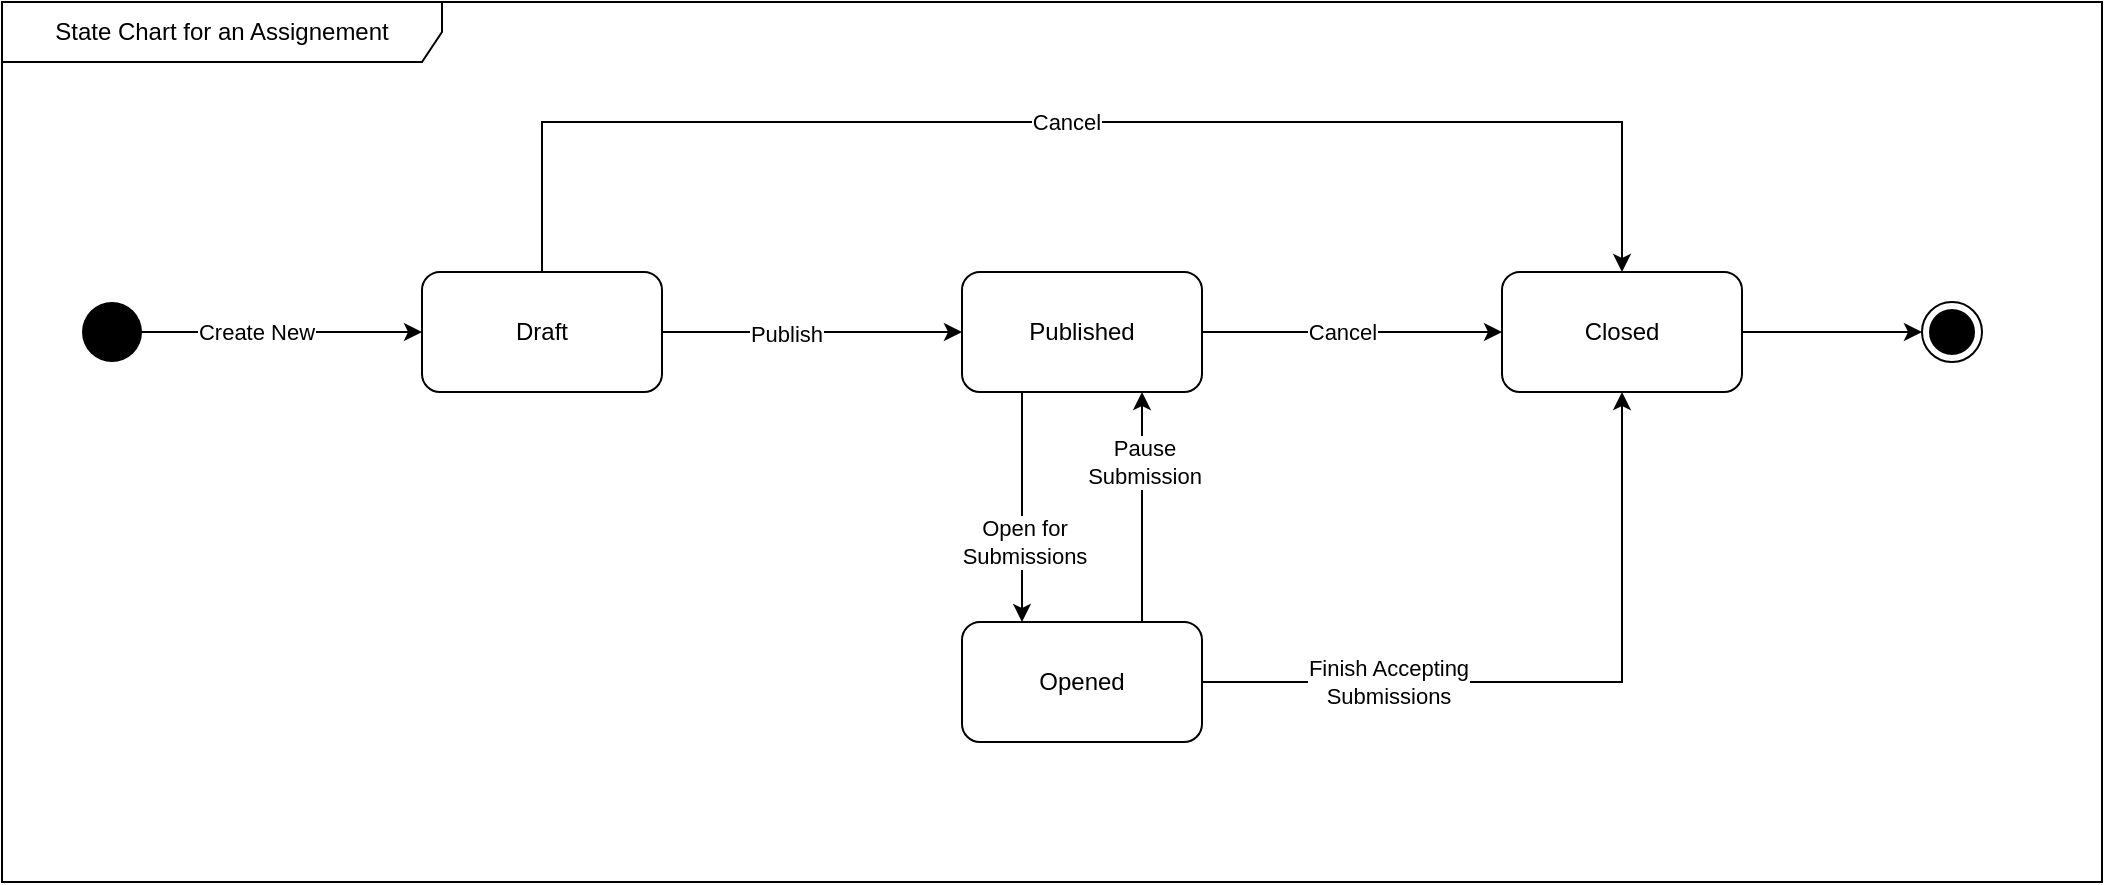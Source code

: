 <mxfile version="14.6.13" type="device"><diagram id="v-KbPuTwlLNceq8o2P60" name="Page-1"><mxGraphModel dx="2170" dy="1348" grid="1" gridSize="10" guides="1" tooltips="1" connect="1" arrows="1" fold="1" page="1" pageScale="1" pageWidth="850" pageHeight="1100" math="0" shadow="0"><root><mxCell id="0"/><mxCell id="1" parent="0"/><mxCell id="jrKmFqr9M_ZuKbwDEZaP-23" value="" style="group" vertex="1" connectable="0" parent="1"><mxGeometry x="280" y="300" width="1050" height="440" as="geometry"/></mxCell><mxCell id="jrKmFqr9M_ZuKbwDEZaP-1" value="" style="ellipse;fillColor=#000000;strokeColor=none;" vertex="1" parent="jrKmFqr9M_ZuKbwDEZaP-23"><mxGeometry x="40" y="150" width="30" height="30" as="geometry"/></mxCell><mxCell id="jrKmFqr9M_ZuKbwDEZaP-2" value="Draft" style="rounded=1;whiteSpace=wrap;html=1;" vertex="1" parent="jrKmFqr9M_ZuKbwDEZaP-23"><mxGeometry x="210" y="135" width="120" height="60" as="geometry"/></mxCell><mxCell id="jrKmFqr9M_ZuKbwDEZaP-7" style="edgeStyle=orthogonalEdgeStyle;rounded=0;orthogonalLoop=1;jettySize=auto;html=1;" edge="1" parent="jrKmFqr9M_ZuKbwDEZaP-23" source="jrKmFqr9M_ZuKbwDEZaP-1" target="jrKmFqr9M_ZuKbwDEZaP-2"><mxGeometry relative="1" as="geometry"/></mxCell><mxCell id="jrKmFqr9M_ZuKbwDEZaP-14" value="Create New" style="edgeLabel;html=1;align=center;verticalAlign=middle;resizable=0;points=[];" vertex="1" connectable="0" parent="jrKmFqr9M_ZuKbwDEZaP-7"><mxGeometry x="-0.414" relative="1" as="geometry"><mxPoint x="16" as="offset"/></mxGeometry></mxCell><mxCell id="jrKmFqr9M_ZuKbwDEZaP-3" value="Published" style="rounded=1;whiteSpace=wrap;html=1;" vertex="1" parent="jrKmFqr9M_ZuKbwDEZaP-23"><mxGeometry x="480" y="135" width="120" height="60" as="geometry"/></mxCell><mxCell id="jrKmFqr9M_ZuKbwDEZaP-8" style="edgeStyle=orthogonalEdgeStyle;rounded=0;orthogonalLoop=1;jettySize=auto;html=1;exitX=1;exitY=0.5;exitDx=0;exitDy=0;entryX=0;entryY=0.5;entryDx=0;entryDy=0;" edge="1" parent="jrKmFqr9M_ZuKbwDEZaP-23" source="jrKmFqr9M_ZuKbwDEZaP-2" target="jrKmFqr9M_ZuKbwDEZaP-3"><mxGeometry relative="1" as="geometry"/></mxCell><mxCell id="jrKmFqr9M_ZuKbwDEZaP-15" value="Publish" style="edgeLabel;html=1;align=center;verticalAlign=middle;resizable=0;points=[];" vertex="1" connectable="0" parent="jrKmFqr9M_ZuKbwDEZaP-8"><mxGeometry x="-0.179" y="-1" relative="1" as="geometry"><mxPoint as="offset"/></mxGeometry></mxCell><mxCell id="jrKmFqr9M_ZuKbwDEZaP-10" style="edgeStyle=orthogonalEdgeStyle;rounded=0;orthogonalLoop=1;jettySize=auto;html=1;exitX=0.75;exitY=0;exitDx=0;exitDy=0;entryX=0.75;entryY=1;entryDx=0;entryDy=0;" edge="1" parent="jrKmFqr9M_ZuKbwDEZaP-23" source="jrKmFqr9M_ZuKbwDEZaP-4" target="jrKmFqr9M_ZuKbwDEZaP-3"><mxGeometry relative="1" as="geometry"/></mxCell><mxCell id="jrKmFqr9M_ZuKbwDEZaP-17" value="Pause&lt;br&gt;Submission" style="edgeLabel;html=1;align=center;verticalAlign=middle;resizable=0;points=[];" vertex="1" connectable="0" parent="jrKmFqr9M_ZuKbwDEZaP-10"><mxGeometry x="-0.151" y="-1" relative="1" as="geometry"><mxPoint y="-31" as="offset"/></mxGeometry></mxCell><mxCell id="jrKmFqr9M_ZuKbwDEZaP-4" value="Opened" style="rounded=1;whiteSpace=wrap;html=1;" vertex="1" parent="jrKmFqr9M_ZuKbwDEZaP-23"><mxGeometry x="480" y="310" width="120" height="60" as="geometry"/></mxCell><mxCell id="jrKmFqr9M_ZuKbwDEZaP-9" style="edgeStyle=orthogonalEdgeStyle;rounded=0;orthogonalLoop=1;jettySize=auto;html=1;exitX=0.25;exitY=1;exitDx=0;exitDy=0;entryX=0.25;entryY=0;entryDx=0;entryDy=0;" edge="1" parent="jrKmFqr9M_ZuKbwDEZaP-23" source="jrKmFqr9M_ZuKbwDEZaP-3" target="jrKmFqr9M_ZuKbwDEZaP-4"><mxGeometry relative="1" as="geometry"/></mxCell><mxCell id="jrKmFqr9M_ZuKbwDEZaP-16" value="Open for &lt;br&gt;Submissions" style="edgeLabel;html=1;align=center;verticalAlign=middle;resizable=0;points=[];" vertex="1" connectable="0" parent="jrKmFqr9M_ZuKbwDEZaP-9"><mxGeometry x="0.179" y="1" relative="1" as="geometry"><mxPoint y="7" as="offset"/></mxGeometry></mxCell><mxCell id="jrKmFqr9M_ZuKbwDEZaP-5" value="Closed" style="rounded=1;whiteSpace=wrap;html=1;" vertex="1" parent="jrKmFqr9M_ZuKbwDEZaP-23"><mxGeometry x="750" y="135" width="120" height="60" as="geometry"/></mxCell><mxCell id="jrKmFqr9M_ZuKbwDEZaP-20" style="edgeStyle=orthogonalEdgeStyle;rounded=0;orthogonalLoop=1;jettySize=auto;html=1;entryX=0.5;entryY=0;entryDx=0;entryDy=0;" edge="1" parent="jrKmFqr9M_ZuKbwDEZaP-23" source="jrKmFqr9M_ZuKbwDEZaP-2" target="jrKmFqr9M_ZuKbwDEZaP-5"><mxGeometry relative="1" as="geometry"><Array as="points"><mxPoint x="270" y="60"/><mxPoint x="810" y="60"/></Array></mxGeometry></mxCell><mxCell id="jrKmFqr9M_ZuKbwDEZaP-21" value="Cancel" style="edgeLabel;html=1;align=center;verticalAlign=middle;resizable=0;points=[];" vertex="1" connectable="0" parent="jrKmFqr9M_ZuKbwDEZaP-20"><mxGeometry x="-0.023" relative="1" as="geometry"><mxPoint as="offset"/></mxGeometry></mxCell><mxCell id="jrKmFqr9M_ZuKbwDEZaP-11" style="edgeStyle=orthogonalEdgeStyle;rounded=0;orthogonalLoop=1;jettySize=auto;html=1;entryX=0;entryY=0.5;entryDx=0;entryDy=0;" edge="1" parent="jrKmFqr9M_ZuKbwDEZaP-23" source="jrKmFqr9M_ZuKbwDEZaP-3" target="jrKmFqr9M_ZuKbwDEZaP-5"><mxGeometry relative="1" as="geometry"/></mxCell><mxCell id="jrKmFqr9M_ZuKbwDEZaP-19" value="Cancel" style="edgeLabel;html=1;align=center;verticalAlign=middle;resizable=0;points=[];" vertex="1" connectable="0" parent="jrKmFqr9M_ZuKbwDEZaP-11"><mxGeometry x="-0.272" y="-2" relative="1" as="geometry"><mxPoint x="15" y="-2" as="offset"/></mxGeometry></mxCell><mxCell id="jrKmFqr9M_ZuKbwDEZaP-12" style="edgeStyle=orthogonalEdgeStyle;rounded=0;orthogonalLoop=1;jettySize=auto;html=1;entryX=0.5;entryY=1;entryDx=0;entryDy=0;" edge="1" parent="jrKmFqr9M_ZuKbwDEZaP-23" source="jrKmFqr9M_ZuKbwDEZaP-4" target="jrKmFqr9M_ZuKbwDEZaP-5"><mxGeometry relative="1" as="geometry"/></mxCell><mxCell id="jrKmFqr9M_ZuKbwDEZaP-18" value="Finish Accepting&lt;br&gt;Submissions" style="edgeLabel;html=1;align=center;verticalAlign=middle;resizable=0;points=[];" vertex="1" connectable="0" parent="jrKmFqr9M_ZuKbwDEZaP-12"><mxGeometry x="-0.478" relative="1" as="geometry"><mxPoint as="offset"/></mxGeometry></mxCell><mxCell id="jrKmFqr9M_ZuKbwDEZaP-6" value="" style="ellipse;html=1;shape=endState;fillColor=#000000;strokeColor=#000000;" vertex="1" parent="jrKmFqr9M_ZuKbwDEZaP-23"><mxGeometry x="960" y="150" width="30" height="30" as="geometry"/></mxCell><mxCell id="jrKmFqr9M_ZuKbwDEZaP-13" style="edgeStyle=orthogonalEdgeStyle;rounded=0;orthogonalLoop=1;jettySize=auto;html=1;entryX=0;entryY=0.5;entryDx=0;entryDy=0;" edge="1" parent="jrKmFqr9M_ZuKbwDEZaP-23" source="jrKmFqr9M_ZuKbwDEZaP-5" target="jrKmFqr9M_ZuKbwDEZaP-6"><mxGeometry relative="1" as="geometry"/></mxCell><mxCell id="jrKmFqr9M_ZuKbwDEZaP-22" value="State Chart for an Assignement" style="shape=umlFrame;whiteSpace=wrap;html=1;width=220;height=30;" vertex="1" parent="jrKmFqr9M_ZuKbwDEZaP-23"><mxGeometry width="1050" height="440" as="geometry"/></mxCell></root></mxGraphModel></diagram></mxfile>